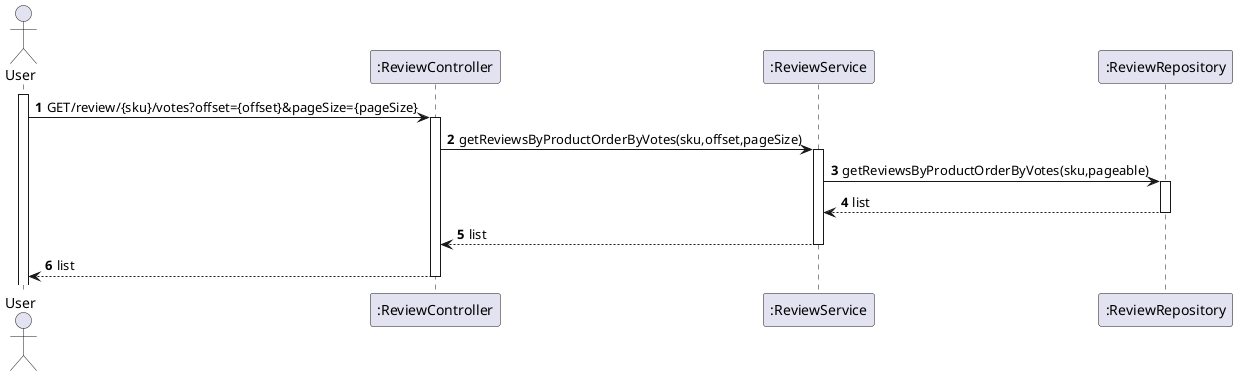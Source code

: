 @startuml
'https://plantuml.com/sequence-diagram

autoactivate on
autonumber

actor "User" as User
participant ":ReviewController" as Ctrl
participant ":ReviewService" as Service
participant ":ReviewRepository" as Rep

activate User


''FAZER AQUIQUIQUQI
User -> Ctrl: GET/review/{sku}/votes?offset={offset}&pageSize={pageSize}
Ctrl -> Service: getReviewsByProductOrderByVotes(sku,offset,pageSize)
Service -> Rep: getReviewsByProductOrderByVotes(sku,pageable)
Rep --> Service: list
Service --> Ctrl: list
Ctrl --> User: list
@enduml
